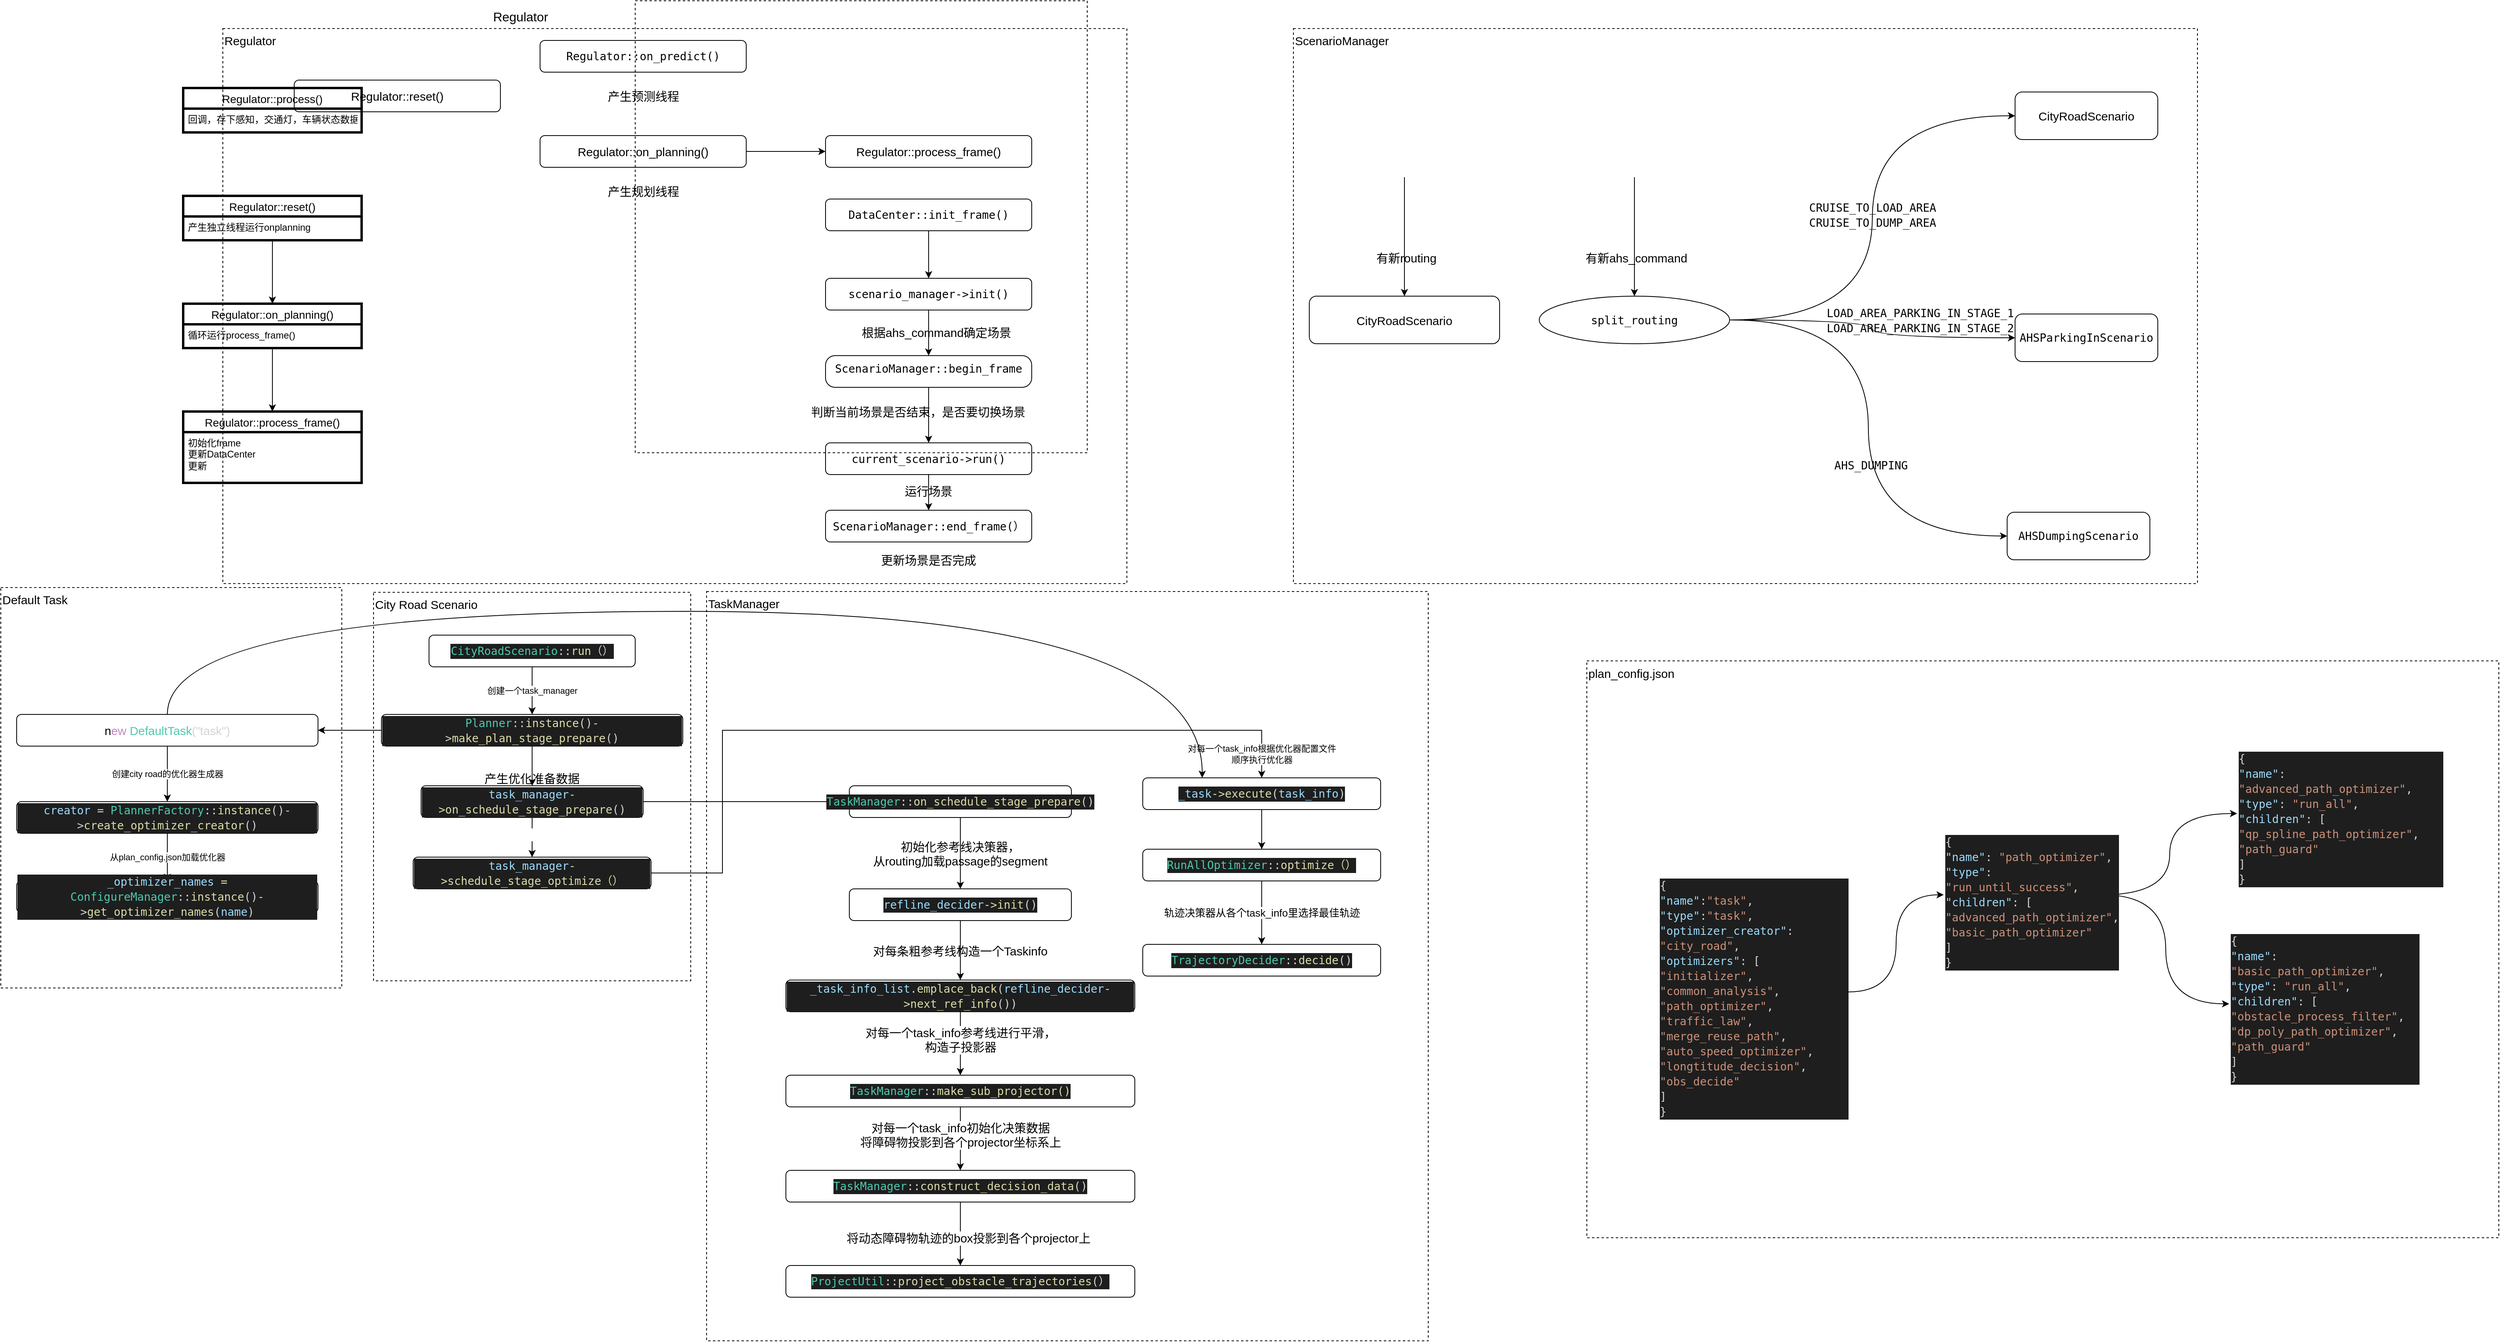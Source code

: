 <mxfile version="17.1.3" type="github">
  <diagram name="Page-1" id="9f46799a-70d6-7492-0946-bef42562c5a5">
    <mxGraphModel dx="3944" dy="1584" grid="1" gridSize="10" guides="1" tooltips="1" connect="1" arrows="1" fold="1" page="1" pageScale="1" pageWidth="1100" pageHeight="850" background="none" math="0" shadow="0">
      <root>
        <mxCell id="0" />
        <mxCell id="1" parent="0" />
        <mxCell id="zPEH12RnPpSnZzIr6eW2-30" value="City Road Scenario" style="rounded=0;whiteSpace=wrap;html=1;shadow=0;glass=0;labelBackgroundColor=none;sketch=0;fontSize=15;fontColor=default;fillColor=none;align=left;verticalAlign=top;dashed=1;container=0;" vertex="1" parent="1">
          <mxGeometry x="300" y="786" width="400" height="490" as="geometry" />
        </mxCell>
        <mxCell id="pJc1efH-xtK0zPpBtBS--82" value="Regulator" style="rounded=0;whiteSpace=wrap;html=1;shadow=0;glass=0;labelBackgroundColor=none;sketch=0;fontSize=15;fontColor=default;fillColor=none;align=left;verticalAlign=top;dashed=1;container=0;" parent="1" vertex="1">
          <mxGeometry x="110" y="75" width="1140" height="700" as="geometry" />
        </mxCell>
        <mxCell id="LuZ5Gx4sQXobuHz2hxrh-2" value="" style="whiteSpace=wrap;html=1;aspect=fixed;fillColor=none;dashed=1;" parent="1" vertex="1">
          <mxGeometry x="630" y="40" width="570" height="570" as="geometry" />
        </mxCell>
        <mxCell id="pJc1efH-xtK0zPpBtBS--80" value="ScenarioManager" style="rounded=0;whiteSpace=wrap;html=1;shadow=0;glass=0;labelBackgroundColor=none;sketch=0;fontSize=15;fontColor=default;fillColor=none;align=left;verticalAlign=top;dashed=1;container=0;" parent="1" vertex="1">
          <mxGeometry x="1460" y="75" width="1140" height="700" as="geometry" />
        </mxCell>
        <mxCell id="LuZ5Gx4sQXobuHz2hxrh-3" value="Regulator" style="text;html=1;align=center;verticalAlign=middle;resizable=0;points=[];autosize=1;strokeColor=none;fillColor=none;strokeWidth=5;fontSize=16;" parent="1" vertex="1">
          <mxGeometry x="440" y="50" width="90" height="20" as="geometry" />
        </mxCell>
        <mxCell id="LuZ5Gx4sQXobuHz2hxrh-6" value="Regulator::process()" style="swimlane;fontStyle=0;childLayout=stackLayout;horizontal=1;startSize=26;horizontalStack=0;resizeParent=1;resizeParentMax=0;resizeLast=0;collapsible=1;marginBottom=0;align=center;fontSize=14;strokeWidth=3;fillColor=none;" parent="1" vertex="1">
          <mxGeometry x="60" y="150" width="225" height="56" as="geometry">
            <mxRectangle x="195" y="360" width="60" height="26" as="alternateBounds" />
          </mxGeometry>
        </mxCell>
        <mxCell id="LuZ5Gx4sQXobuHz2hxrh-7" value="回调，存下感知，交通灯，车辆状态数据" style="text;strokeColor=none;fillColor=none;spacingLeft=4;spacingRight=4;overflow=hidden;rotatable=0;points=[[0,0.5],[1,0.5]];portConstraint=eastwest;fontSize=12;dashed=1;" parent="LuZ5Gx4sQXobuHz2hxrh-6" vertex="1">
          <mxGeometry y="26" width="225" height="30" as="geometry" />
        </mxCell>
        <mxCell id="LuZ5Gx4sQXobuHz2hxrh-15" value="" style="edgeStyle=orthogonalEdgeStyle;rounded=0;orthogonalLoop=1;jettySize=auto;html=1;fontSize=12;" parent="1" source="LuZ5Gx4sQXobuHz2hxrh-10" target="LuZ5Gx4sQXobuHz2hxrh-13" edge="1">
          <mxGeometry relative="1" as="geometry" />
        </mxCell>
        <mxCell id="pJc1efH-xtK0zPpBtBS--23" value="Regulator::&lt;span style=&quot;&quot;&gt;reset&lt;/span&gt;&lt;span style=&quot;&quot;&gt;()&lt;/span&gt;" style="rounded=1;whiteSpace=wrap;html=1;shadow=0;glass=0;sketch=0;fontSize=15;fillColor=none;fontColor=default;labelBackgroundColor=none;" parent="1" vertex="1">
          <mxGeometry x="200" y="140" width="260" height="40" as="geometry" />
        </mxCell>
        <mxCell id="LuZ5Gx4sQXobuHz2hxrh-10" value="Regulator::reset()" style="swimlane;fontStyle=0;childLayout=stackLayout;horizontal=1;startSize=26;horizontalStack=0;resizeParent=1;resizeParentMax=0;resizeLast=0;collapsible=1;marginBottom=0;align=center;fontSize=14;strokeWidth=3;fillColor=none;" parent="1" vertex="1">
          <mxGeometry x="60" y="286" width="225" height="56" as="geometry">
            <mxRectangle x="195" y="360" width="60" height="26" as="alternateBounds" />
          </mxGeometry>
        </mxCell>
        <mxCell id="LuZ5Gx4sQXobuHz2hxrh-11" value="产生独立线程运行onplanning" style="text;strokeColor=none;fillColor=none;spacingLeft=4;spacingRight=4;overflow=hidden;rotatable=0;points=[[0,0.5],[1,0.5]];portConstraint=eastwest;fontSize=12;dashed=1;" parent="LuZ5Gx4sQXobuHz2hxrh-10" vertex="1">
          <mxGeometry y="26" width="225" height="30" as="geometry" />
        </mxCell>
        <mxCell id="pJc1efH-xtK0zPpBtBS--24" value="&lt;div style=&quot;font-family: &amp;quot;droid sans mono&amp;quot;, &amp;quot;monospace&amp;quot;, monospace, &amp;quot;droid sans fallback&amp;quot;; font-weight: normal; font-size: 14px; line-height: 19px;&quot;&gt;&lt;div&gt;&lt;span style=&quot;&quot;&gt;Regulator::on_predict&lt;/span&gt;&lt;span style=&quot;&quot;&gt;()&lt;/span&gt;&lt;/div&gt;&lt;/div&gt;" style="rounded=1;whiteSpace=wrap;html=1;shadow=0;glass=0;sketch=0;fontSize=15;fillColor=none;fontColor=default;labelBackgroundColor=none;" parent="1" vertex="1">
          <mxGeometry x="510" y="90" width="260" height="40" as="geometry" />
        </mxCell>
        <mxCell id="LuZ5Gx4sQXobuHz2hxrh-18" value="" style="edgeStyle=orthogonalEdgeStyle;rounded=0;orthogonalLoop=1;jettySize=auto;html=1;fontSize=12;" parent="1" source="LuZ5Gx4sQXobuHz2hxrh-13" target="LuZ5Gx4sQXobuHz2hxrh-16" edge="1">
          <mxGeometry relative="1" as="geometry" />
        </mxCell>
        <mxCell id="pJc1efH-xtK0zPpBtBS--27" style="edgeStyle=orthogonalEdgeStyle;rounded=0;orthogonalLoop=1;jettySize=auto;html=0;entryX=0;entryY=0.5;entryDx=0;entryDy=0;fontSize=15;fontColor=default;labelBackgroundColor=none;" parent="1" source="pJc1efH-xtK0zPpBtBS--25" target="pJc1efH-xtK0zPpBtBS--26" edge="1">
          <mxGeometry relative="1" as="geometry" />
        </mxCell>
        <mxCell id="LuZ5Gx4sQXobuHz2hxrh-13" value="Regulator::on_planning()" style="swimlane;fontStyle=0;childLayout=stackLayout;horizontal=1;startSize=26;horizontalStack=0;resizeParent=1;resizeParentMax=0;resizeLast=0;collapsible=1;marginBottom=0;align=center;fontSize=14;strokeWidth=3;fillColor=none;" parent="1" vertex="1">
          <mxGeometry x="60" y="422" width="225" height="56" as="geometry">
            <mxRectangle x="195" y="360" width="60" height="26" as="alternateBounds" />
          </mxGeometry>
        </mxCell>
        <mxCell id="LuZ5Gx4sQXobuHz2hxrh-14" value="循环运行process_frame()" style="text;strokeColor=none;fillColor=none;spacingLeft=4;spacingRight=4;overflow=hidden;rotatable=0;points=[[0,0.5],[1,0.5]];portConstraint=eastwest;fontSize=12;dashed=1;" parent="LuZ5Gx4sQXobuHz2hxrh-13" vertex="1">
          <mxGeometry y="26" width="225" height="30" as="geometry" />
        </mxCell>
        <mxCell id="pJc1efH-xtK0zPpBtBS--25" value="Regulator::&lt;span style=&quot;&quot;&gt;on_planning&lt;/span&gt;&lt;span style=&quot;&quot;&gt;()&lt;/span&gt;" style="rounded=1;whiteSpace=wrap;html=1;shadow=0;glass=0;sketch=0;fontSize=15;fillColor=none;fontColor=default;labelBackgroundColor=none;" parent="1" vertex="1">
          <mxGeometry x="510" y="210" width="260" height="40" as="geometry" />
        </mxCell>
        <mxCell id="LuZ5Gx4sQXobuHz2hxrh-16" value="Regulator::process_frame()" style="swimlane;fontStyle=0;childLayout=stackLayout;horizontal=1;startSize=26;horizontalStack=0;resizeParent=1;resizeParentMax=0;resizeLast=0;collapsible=1;marginBottom=0;align=center;fontSize=14;strokeWidth=3;fillColor=none;" parent="1" vertex="1">
          <mxGeometry x="60" y="558" width="225" height="90" as="geometry">
            <mxRectangle x="195" y="360" width="60" height="26" as="alternateBounds" />
          </mxGeometry>
        </mxCell>
        <mxCell id="LuZ5Gx4sQXobuHz2hxrh-17" value="初始化frame&lt;br&gt;更新DataCenter&lt;br&gt;更新" style="text;strokeColor=none;fillColor=none;spacingLeft=4;spacingRight=4;overflow=hidden;rotatable=0;points=[[0,0.5],[1,0.5]];portConstraint=eastwest;fontSize=12;dashed=1;html=1;" parent="LuZ5Gx4sQXobuHz2hxrh-16" vertex="1">
          <mxGeometry y="26" width="225" height="64" as="geometry" />
        </mxCell>
        <mxCell id="pJc1efH-xtK0zPpBtBS--26" value="Regulator::&lt;span&gt;&lt;/span&gt;&lt;span style=&quot;&quot;&gt;process_frame&lt;/span&gt;&lt;span style=&quot;&quot;&gt;()&lt;/span&gt;" style="rounded=1;whiteSpace=wrap;html=1;shadow=0;glass=0;sketch=0;fontSize=15;fillColor=none;fontColor=default;labelBackgroundColor=none;" parent="1" vertex="1">
          <mxGeometry x="870" y="210" width="260" height="40" as="geometry" />
        </mxCell>
        <mxCell id="pJc1efH-xtK0zPpBtBS--32" value="" style="edgeStyle=orthogonalEdgeStyle;rounded=0;orthogonalLoop=1;jettySize=auto;html=0;fontSize=15;fontColor=default;labelBackgroundColor=none;entryX=0.5;entryY=0;entryDx=0;entryDy=0;" parent="1" source="pJc1efH-xtK0zPpBtBS--28" target="pJc1efH-xtK0zPpBtBS--41" edge="1">
          <mxGeometry relative="1" as="geometry" />
        </mxCell>
        <mxCell id="pJc1efH-xtK0zPpBtBS--28" value="&lt;div style=&quot;font-family: &amp;quot;droid sans mono&amp;quot;, &amp;quot;monospace&amp;quot;, monospace, &amp;quot;droid sans fallback&amp;quot;; font-weight: normal; font-size: 14px; line-height: 19px;&quot;&gt;&lt;div&gt;&lt;span style=&quot;&quot;&gt; &lt;/span&gt;&lt;span style=&quot;&quot;&gt;DataCenter&lt;/span&gt;&lt;span style=&quot;&quot;&gt;::&lt;/span&gt;&lt;span style=&quot;&quot;&gt;init_frame()&lt;/span&gt;&lt;/div&gt;&lt;/div&gt;" style="rounded=1;whiteSpace=wrap;html=1;shadow=0;glass=0;sketch=0;fontSize=15;fillColor=none;fontColor=default;labelBackgroundColor=none;" parent="1" vertex="1">
          <mxGeometry x="870" y="290" width="260" height="40" as="geometry" />
        </mxCell>
        <mxCell id="pJc1efH-xtK0zPpBtBS--29" value="产生预测线程" style="text;html=1;align=center;verticalAlign=middle;resizable=0;points=[];autosize=1;strokeColor=none;fillColor=none;fontSize=15;fontColor=default;labelBackgroundColor=none;" parent="1" vertex="1">
          <mxGeometry x="585" y="150" width="110" height="20" as="geometry" />
        </mxCell>
        <mxCell id="pJc1efH-xtK0zPpBtBS--30" value="产生规划线程" style="text;html=1;align=center;verticalAlign=middle;resizable=0;points=[];autosize=1;strokeColor=none;fillColor=none;fontSize=15;fontColor=default;labelBackgroundColor=none;" parent="1" vertex="1">
          <mxGeometry x="585" y="270" width="110" height="20" as="geometry" />
        </mxCell>
        <mxCell id="pJc1efH-xtK0zPpBtBS--35" style="edgeStyle=orthogonalEdgeStyle;rounded=0;orthogonalLoop=1;jettySize=auto;html=0;entryX=0.5;entryY=0;entryDx=0;entryDy=0;labelBackgroundColor=none;fontSize=15;fontColor=default;" parent="1" source="pJc1efH-xtK0zPpBtBS--31" target="pJc1efH-xtK0zPpBtBS--34" edge="1">
          <mxGeometry relative="1" as="geometry" />
        </mxCell>
        <mxCell id="pJc1efH-xtK0zPpBtBS--31" value="&lt;div style=&quot;font-family: &amp;quot;droid sans mono&amp;quot; , &amp;quot;monospace&amp;quot; , monospace , &amp;quot;droid sans fallback&amp;quot; ; font-weight: normal ; font-size: 14px ; line-height: 19px&quot;&gt;&lt;div&gt;&lt;span&gt;ScenarioManager&lt;/span&gt;&lt;span&gt;::&lt;/span&gt;&lt;span&gt;begin_frame&lt;br&gt;&lt;br&gt;&lt;/span&gt;&lt;/div&gt;&lt;/div&gt;" style="rounded=1;whiteSpace=wrap;html=1;shadow=0;glass=0;sketch=0;fontSize=15;fillColor=none;fontColor=default;verticalAlign=top;align=center;autosize=1;arcSize=30;labelPosition=center;verticalLabelPosition=middle;labelBackgroundColor=none;" parent="1" vertex="1">
          <mxGeometry x="870" y="487.5" width="260" height="40" as="geometry" />
        </mxCell>
        <mxCell id="pJc1efH-xtK0zPpBtBS--33" value="&lt;span&gt;判断当前场景是否结束，是否要切换场景&lt;/span&gt;" style="text;whiteSpace=wrap;html=1;fontSize=15;fontColor=default;labelBackgroundColor=none;" parent="1" vertex="1">
          <mxGeometry x="850" y="542.5" width="300" height="30" as="geometry" />
        </mxCell>
        <mxCell id="pJc1efH-xtK0zPpBtBS--38" value="" style="edgeStyle=orthogonalEdgeStyle;rounded=0;orthogonalLoop=1;jettySize=auto;html=0;labelBackgroundColor=none;fontSize=15;fontColor=default;" parent="1" source="pJc1efH-xtK0zPpBtBS--34" target="pJc1efH-xtK0zPpBtBS--37" edge="1">
          <mxGeometry relative="1" as="geometry" />
        </mxCell>
        <mxCell id="pJc1efH-xtK0zPpBtBS--34" value="&lt;div style=&quot;font-family: &amp;quot;droid sans mono&amp;quot;, &amp;quot;monospace&amp;quot;, monospace, &amp;quot;droid sans fallback&amp;quot;; font-weight: normal; font-size: 14px; line-height: 19px;&quot;&gt;&lt;div&gt;&lt;span style=&quot;&quot;&gt;current_scenario&lt;/span&gt;&lt;span style=&quot;&quot;&gt;-&amp;gt;&lt;/span&gt;&lt;span style=&quot;&quot;&gt;run&lt;/span&gt;&lt;span style=&quot;&quot;&gt;(&lt;/span&gt;&lt;span style=&quot;&quot;&gt;)&lt;/span&gt;&lt;/div&gt;&lt;/div&gt;" style="rounded=1;whiteSpace=wrap;html=1;shadow=0;glass=0;sketch=0;fontSize=15;fillColor=none;fontColor=default;labelBackgroundColor=none;" parent="1" vertex="1">
          <mxGeometry x="870" y="597.5" width="260" height="40" as="geometry" />
        </mxCell>
        <mxCell id="pJc1efH-xtK0zPpBtBS--37" value="&lt;div style=&quot;font-family: &amp;quot;droid sans mono&amp;quot;, &amp;quot;monospace&amp;quot;, monospace, &amp;quot;droid sans fallback&amp;quot;; font-weight: normal; font-size: 14px; line-height: 19px;&quot;&gt;&lt;div&gt;&lt;span style=&quot;&quot;&gt;ScenarioManager&lt;/span&gt;&lt;span style=&quot;&quot;&gt;::&lt;/span&gt;&lt;span style=&quot;&quot;&gt;end_frame&lt;/span&gt;&lt;span style=&quot;&quot;&gt;(）&lt;/span&gt;&lt;/div&gt;&lt;/div&gt;" style="rounded=1;whiteSpace=wrap;html=1;shadow=0;glass=0;sketch=0;fontSize=15;fillColor=none;fontColor=default;labelBackgroundColor=none;" parent="1" vertex="1">
          <mxGeometry x="870" y="682.5" width="260" height="40" as="geometry" />
        </mxCell>
        <mxCell id="pJc1efH-xtK0zPpBtBS--39" value="运行场景" style="text;whiteSpace=wrap;html=1;fontSize=15;fontColor=default;align=center;labelBackgroundColor=none;" parent="1" vertex="1">
          <mxGeometry x="850" y="642.5" width="300" height="30" as="geometry" />
        </mxCell>
        <mxCell id="pJc1efH-xtK0zPpBtBS--40" value="更新场景是否完成" style="text;whiteSpace=wrap;html=1;fontSize=15;fontColor=default;align=center;labelBackgroundColor=none;" parent="1" vertex="1">
          <mxGeometry x="850" y="730" width="300" height="30" as="geometry" />
        </mxCell>
        <mxCell id="pJc1efH-xtK0zPpBtBS--42" style="edgeStyle=orthogonalEdgeStyle;rounded=0;orthogonalLoop=1;jettySize=auto;html=0;exitX=0.5;exitY=1;exitDx=0;exitDy=0;entryX=0.5;entryY=0;entryDx=0;entryDy=0;labelBackgroundColor=none;fontSize=15;fontColor=default;" parent="1" source="pJc1efH-xtK0zPpBtBS--41" target="pJc1efH-xtK0zPpBtBS--31" edge="1">
          <mxGeometry relative="1" as="geometry" />
        </mxCell>
        <mxCell id="pJc1efH-xtK0zPpBtBS--41" value="&lt;div style=&quot;font-family: &amp;quot;droid sans mono&amp;quot;, &amp;quot;monospace&amp;quot;, monospace, &amp;quot;droid sans fallback&amp;quot;; font-weight: normal; font-size: 14px; line-height: 19px;&quot;&gt;&lt;div&gt;&lt;span style=&quot;&quot;&gt;scenario_manager&lt;/span&gt;&lt;span style=&quot;&quot;&gt;-&amp;gt;&lt;/span&gt;&lt;span style=&quot;&quot;&gt;init()&lt;/span&gt;&lt;/div&gt;&lt;/div&gt;" style="rounded=1;whiteSpace=wrap;html=1;shadow=0;glass=0;sketch=0;fontSize=15;fillColor=none;fontColor=default;labelBackgroundColor=none;" parent="1" vertex="1">
          <mxGeometry x="870" y="390" width="260" height="40" as="geometry" />
        </mxCell>
        <mxCell id="pJc1efH-xtK0zPpBtBS--43" value="&lt;div&gt;根据ahs_command确定场景&lt;br&gt;&lt;/div&gt;" style="text;whiteSpace=wrap;html=1;fontSize=15;fontColor=default;align=center;labelBackgroundColor=none;" parent="1" vertex="1">
          <mxGeometry x="860" y="443" width="300" height="30" as="geometry" />
        </mxCell>
        <mxCell id="pJc1efH-xtK0zPpBtBS--45" value="CityRoadScenario" style="rounded=1;whiteSpace=wrap;html=1;shadow=0;glass=0;labelBackgroundColor=none;sketch=0;fontSize=15;fontColor=default;fillColor=none;container=0;" parent="1" vertex="1">
          <mxGeometry x="1480" y="412.5" width="240" height="60" as="geometry" />
        </mxCell>
        <mxCell id="pJc1efH-xtK0zPpBtBS--46" value="" style="endArrow=classic;html=1;rounded=0;labelBackgroundColor=none;fontSize=15;fontColor=default;entryX=0.5;entryY=0;entryDx=0;entryDy=0;" parent="1" target="pJc1efH-xtK0zPpBtBS--45" edge="1">
          <mxGeometry width="50" height="50" relative="1" as="geometry">
            <mxPoint x="1600" y="262.5" as="sourcePoint" />
            <mxPoint x="1370" y="552.5" as="targetPoint" />
          </mxGeometry>
        </mxCell>
        <mxCell id="pJc1efH-xtK0zPpBtBS--48" value="有新routing" style="edgeLabel;html=1;align=center;verticalAlign=middle;resizable=0;points=[];fontSize=15;fontColor=default;labelBackgroundColor=none;container=0;" parent="pJc1efH-xtK0zPpBtBS--46" vertex="1" connectable="0">
          <mxGeometry x="0.347" y="2" relative="1" as="geometry">
            <mxPoint as="offset" />
          </mxGeometry>
        </mxCell>
        <mxCell id="pJc1efH-xtK0zPpBtBS--49" value="&lt;div style=&quot;font-family: &amp;quot;droid sans mono&amp;quot;, &amp;quot;monospace&amp;quot;, monospace, &amp;quot;droid sans fallback&amp;quot;; font-weight: normal; font-size: 14px; line-height: 19px;&quot;&gt;&lt;div&gt;&lt;span style=&quot;&quot;&gt;split_routing&lt;/span&gt;&lt;/div&gt;&lt;/div&gt;" style="ellipse;whiteSpace=wrap;html=1;align=center;treeFolding=1;treeMoving=1;newEdgeStyle={&quot;edgeStyle&quot;:&quot;entityRelationEdgeStyle&quot;,&quot;startArrow&quot;:&quot;none&quot;,&quot;endArrow&quot;:&quot;none&quot;,&quot;segment&quot;:10,&quot;curved&quot;:1};rounded=0;shadow=0;glass=0;labelBackgroundColor=none;sketch=0;fontSize=15;fontColor=default;fillColor=none;container=0;" parent="1" vertex="1">
          <mxGeometry x="1770" y="412.5" width="240" height="60" as="geometry" />
        </mxCell>
        <mxCell id="pJc1efH-xtK0zPpBtBS--50" value="" style="endArrow=classic;html=1;rounded=0;labelBackgroundColor=none;fontSize=15;fontColor=default;entryX=0.5;entryY=0;entryDx=0;entryDy=0;" parent="1" target="pJc1efH-xtK0zPpBtBS--49" edge="1">
          <mxGeometry width="50" height="50" relative="1" as="geometry">
            <mxPoint x="1890" y="262.5" as="sourcePoint" />
            <mxPoint x="1660" y="552.5" as="targetPoint" />
          </mxGeometry>
        </mxCell>
        <mxCell id="pJc1efH-xtK0zPpBtBS--51" value="有新ahs_command" style="edgeLabel;html=1;align=center;verticalAlign=middle;resizable=0;points=[];fontSize=15;fontColor=default;labelBackgroundColor=none;container=0;" parent="pJc1efH-xtK0zPpBtBS--50" vertex="1" connectable="0">
          <mxGeometry x="0.347" y="2" relative="1" as="geometry">
            <mxPoint as="offset" />
          </mxGeometry>
        </mxCell>
        <mxCell id="pJc1efH-xtK0zPpBtBS--68" value="CityRoadScenario" style="rounded=1;whiteSpace=wrap;html=1;shadow=0;glass=0;labelBackgroundColor=none;sketch=0;fontSize=15;fontColor=default;fillColor=none;container=0;" parent="1" vertex="1">
          <mxGeometry x="2370" y="155" width="180" height="60" as="geometry" />
        </mxCell>
        <mxCell id="pJc1efH-xtK0zPpBtBS--69" value="" style="edgeStyle=orthogonalEdgeStyle;rounded=0;orthogonalLoop=1;jettySize=auto;html=0;labelBackgroundColor=none;fontSize=15;fontColor=default;curved=1;entryX=0;entryY=0.5;entryDx=0;entryDy=0;" parent="1" source="pJc1efH-xtK0zPpBtBS--49" target="pJc1efH-xtK0zPpBtBS--68" edge="1">
          <mxGeometry relative="1" as="geometry" />
        </mxCell>
        <mxCell id="pJc1efH-xtK0zPpBtBS--70" value="&lt;div style=&quot;font-family: &amp;quot;droid sans mono&amp;quot;, &amp;quot;monospace&amp;quot;, monospace, &amp;quot;droid sans fallback&amp;quot;; font-weight: normal; font-size: 14px; line-height: 19px;&quot;&gt;&lt;div&gt;&lt;span style=&quot;&quot;&gt;CRUISE_TO_LOAD_AREA&lt;br&gt;&lt;/span&gt;&lt;div style=&quot;font-family: &amp;quot;droid sans mono&amp;quot;, &amp;quot;monospace&amp;quot;, monospace, &amp;quot;droid sans fallback&amp;quot;; font-weight: normal; font-size: 14px; line-height: 19px;&quot;&gt;&lt;div&gt;&lt;span style=&quot;&quot;&gt;CRUISE_TO_DUMP_AREA&lt;/span&gt;&lt;/div&gt;&lt;/div&gt;&lt;span style=&quot;&quot;&gt;&lt;/span&gt;&lt;/div&gt;&lt;/div&gt;" style="edgeLabel;html=1;align=center;verticalAlign=middle;resizable=0;points=[];fontSize=15;fontColor=default;labelBackgroundColor=none;container=0;" parent="pJc1efH-xtK0zPpBtBS--69" vertex="1" connectable="0">
          <mxGeometry x="-0.152" relative="1" as="geometry">
            <mxPoint y="-51" as="offset" />
          </mxGeometry>
        </mxCell>
        <mxCell id="pJc1efH-xtK0zPpBtBS--72" value="&lt;div style=&quot;font-family: &amp;quot;droid sans mono&amp;quot;, &amp;quot;monospace&amp;quot;, monospace, &amp;quot;droid sans fallback&amp;quot;; font-weight: normal; font-size: 14px; line-height: 19px;&quot;&gt;&lt;div&gt;&lt;span style=&quot;&quot;&gt;AHSParkingInScenario&lt;/span&gt;&lt;/div&gt;&lt;/div&gt;" style="rounded=1;whiteSpace=wrap;html=1;shadow=0;glass=0;labelBackgroundColor=none;sketch=0;fontSize=15;fontColor=default;fillColor=none;container=0;" parent="1" vertex="1">
          <mxGeometry x="2370" y="435" width="180" height="60" as="geometry" />
        </mxCell>
        <mxCell id="pJc1efH-xtK0zPpBtBS--73" value="" style="edgeStyle=orthogonalEdgeStyle;curved=1;rounded=0;orthogonalLoop=1;jettySize=auto;html=0;labelBackgroundColor=none;fontSize=15;fontColor=default;entryX=0;entryY=0.5;entryDx=0;entryDy=0;" parent="1" source="pJc1efH-xtK0zPpBtBS--49" target="pJc1efH-xtK0zPpBtBS--72" edge="1">
          <mxGeometry relative="1" as="geometry" />
        </mxCell>
        <mxCell id="pJc1efH-xtK0zPpBtBS--77" value="&lt;div style=&quot;font-family: &amp;quot;droid sans mono&amp;quot;, &amp;quot;monospace&amp;quot;, monospace, &amp;quot;droid sans fallback&amp;quot;; font-weight: normal; font-size: 14px; line-height: 19px;&quot;&gt;&lt;div&gt;&lt;span style=&quot;&quot;&gt;LOAD_AREA_PARKING_IN_STAGE_1&lt;br&gt;&lt;/span&gt;&lt;div style=&quot;font-family: &amp;quot;droid sans mono&amp;quot;, &amp;quot;monospace&amp;quot;, monospace, &amp;quot;droid sans fallback&amp;quot;; font-weight: normal; font-size: 14px; line-height: 19px;&quot;&gt;&lt;div&gt;&lt;span style=&quot;&quot;&gt;LOAD_AREA_PARKING_IN_STAGE_2&lt;br&gt;&lt;/span&gt;&lt;/div&gt;&lt;/div&gt;&lt;span style=&quot;&quot;&gt;&lt;/span&gt;&lt;/div&gt;&lt;/div&gt;" style="edgeLabel;html=1;align=center;verticalAlign=middle;resizable=0;points=[];fontSize=15;fontColor=default;labelBackgroundColor=none;container=0;" parent="pJc1efH-xtK0zPpBtBS--73" vertex="1" connectable="0">
          <mxGeometry x="0.282" y="11" relative="1" as="geometry">
            <mxPoint x="17" y="-11" as="offset" />
          </mxGeometry>
        </mxCell>
        <mxCell id="pJc1efH-xtK0zPpBtBS--75" value="&lt;div style=&quot;font-family: &amp;quot;droid sans mono&amp;quot;, &amp;quot;monospace&amp;quot;, monospace, &amp;quot;droid sans fallback&amp;quot;; font-weight: normal; font-size: 14px; line-height: 19px;&quot;&gt;&lt;div&gt;&lt;span style=&quot;&quot;&gt;AHSDumpingScenario&lt;/span&gt;&lt;/div&gt;&lt;/div&gt;" style="rounded=1;whiteSpace=wrap;html=1;shadow=0;glass=0;labelBackgroundColor=none;sketch=0;fontSize=15;fontColor=default;fillColor=none;container=0;" parent="1" vertex="1">
          <mxGeometry x="2360" y="685" width="180" height="60" as="geometry" />
        </mxCell>
        <mxCell id="pJc1efH-xtK0zPpBtBS--76" style="edgeStyle=orthogonalEdgeStyle;curved=1;rounded=0;orthogonalLoop=1;jettySize=auto;html=0;entryX=0;entryY=0.5;entryDx=0;entryDy=0;labelBackgroundColor=none;fontSize=15;fontColor=default;" parent="1" source="pJc1efH-xtK0zPpBtBS--49" target="pJc1efH-xtK0zPpBtBS--75" edge="1">
          <mxGeometry relative="1" as="geometry" />
        </mxCell>
        <mxCell id="pJc1efH-xtK0zPpBtBS--78" value="&lt;div style=&quot;font-family: &amp;quot;droid sans mono&amp;quot;, &amp;quot;monospace&amp;quot;, monospace, &amp;quot;droid sans fallback&amp;quot;; font-weight: normal; font-size: 14px; line-height: 19px;&quot;&gt;&lt;div&gt;&lt;span style=&quot;&quot;&gt;AHS_DUMPING&lt;/span&gt;&lt;/div&gt;&lt;/div&gt;" style="edgeLabel;html=1;align=center;verticalAlign=middle;resizable=0;points=[];fontSize=15;fontColor=default;labelBackgroundColor=none;container=0;" parent="pJc1efH-xtK0zPpBtBS--76" vertex="1" connectable="0">
          <mxGeometry x="0.147" y="3" relative="1" as="geometry">
            <mxPoint y="1" as="offset" />
          </mxGeometry>
        </mxCell>
        <mxCell id="pJc1efH-xtK0zPpBtBS--85" value="产生优化准备数据" style="edgeStyle=orthogonalEdgeStyle;curved=1;rounded=0;orthogonalLoop=1;jettySize=auto;html=0;labelBackgroundColor=none;fontSize=15;fontColor=default;exitX=0.5;exitY=1;exitDx=0;exitDy=0;" parent="1" source="zPEH12RnPpSnZzIr6eW2-2" target="pJc1efH-xtK0zPpBtBS--84" edge="1">
          <mxGeometry x="0.6" relative="1" as="geometry">
            <mxPoint as="offset" />
          </mxGeometry>
        </mxCell>
        <mxCell id="zPEH12RnPpSnZzIr6eW2-3" value="创建一个task_manager" style="edgeStyle=orthogonalEdgeStyle;rounded=0;orthogonalLoop=1;jettySize=auto;html=1;" edge="1" parent="1" source="pJc1efH-xtK0zPpBtBS--83" target="zPEH12RnPpSnZzIr6eW2-2">
          <mxGeometry relative="1" as="geometry" />
        </mxCell>
        <mxCell id="pJc1efH-xtK0zPpBtBS--83" value="&lt;div style=&quot;color: rgb(212 , 212 , 212) ; background-color: rgb(30 , 30 , 30) ; font-family: &amp;#34;droid sans mono&amp;#34; , &amp;#34;monospace&amp;#34; , monospace , &amp;#34;droid sans fallback&amp;#34; ; font-weight: normal ; font-size: 14px ; line-height: 19px&quot;&gt;&lt;div&gt;&lt;span style=&quot;color: #4ec9b0&quot;&gt;CityRoadScenario&lt;/span&gt;&lt;span style=&quot;color: #d4d4d4&quot;&gt;::&lt;/span&gt;&lt;span style=&quot;color: #dcdcaa&quot;&gt;run&lt;/span&gt;（）&lt;/div&gt;&lt;/div&gt;" style="rounded=1;whiteSpace=wrap;html=1;shadow=0;glass=0;sketch=0;fontSize=15;fillColor=none;fontColor=default;labelBackgroundColor=none;" parent="1" vertex="1">
          <mxGeometry x="370" y="840" width="260" height="40" as="geometry" />
        </mxCell>
        <mxCell id="pJc1efH-xtK0zPpBtBS--87" style="edgeStyle=orthogonalEdgeStyle;curved=1;rounded=0;orthogonalLoop=1;jettySize=auto;html=0;entryX=0.5;entryY=0;entryDx=0;entryDy=0;labelBackgroundColor=none;fontSize=15;fontColor=default;startArrow=none;" parent="1" target="pJc1efH-xtK0zPpBtBS--86" edge="1">
          <mxGeometry relative="1" as="geometry">
            <mxPoint x="500" y="1100" as="sourcePoint" />
          </mxGeometry>
        </mxCell>
        <mxCell id="pJc1efH-xtK0zPpBtBS--93" value="" style="edgeStyle=orthogonalEdgeStyle;curved=1;rounded=0;orthogonalLoop=1;jettySize=auto;html=0;labelBackgroundColor=none;fontSize=15;fontColor=default;" parent="1" source="pJc1efH-xtK0zPpBtBS--84" target="pJc1efH-xtK0zPpBtBS--92" edge="1">
          <mxGeometry relative="1" as="geometry" />
        </mxCell>
        <mxCell id="pJc1efH-xtK0zPpBtBS--84" value="&lt;div style=&quot;color: rgb(212 , 212 , 212) ; background-color: rgb(30 , 30 , 30) ; font-family: &amp;#34;droid sans mono&amp;#34; , &amp;#34;monospace&amp;#34; , monospace , &amp;#34;droid sans fallback&amp;#34; ; font-weight: normal ; font-size: 14px ; line-height: 19px&quot;&gt;&lt;div&gt;&lt;span style=&quot;color: #d4d4d4&quot;&gt; &lt;/span&gt;&lt;span style=&quot;color: #9cdcfe&quot;&gt;task_manager&lt;/span&gt;&lt;span style=&quot;color: #dcdcaa&quot;&gt;-&amp;gt;&lt;/span&gt;&lt;span style=&quot;color: #dcdcaa&quot;&gt;on_schedule_stage_prepare&lt;/span&gt;&lt;span style=&quot;color: #d4d4d4&quot;&gt;()&lt;/span&gt;&lt;/div&gt;&lt;/div&gt;" style="rounded=1;whiteSpace=wrap;html=1;shadow=0;glass=0;sketch=0;fontSize=15;fillColor=none;fontColor=default;labelBackgroundColor=none;" parent="1" vertex="1">
          <mxGeometry x="360" y="1030" width="280" height="40" as="geometry" />
        </mxCell>
        <mxCell id="zPEH12RnPpSnZzIr6eW2-13" value="对每一个task_info根据优化器配置文件&lt;br&gt;顺序执行优化器" style="edgeStyle=orthogonalEdgeStyle;rounded=0;orthogonalLoop=1;jettySize=auto;html=1;exitX=1;exitY=0.5;exitDx=0;exitDy=0;" edge="1" parent="1" source="pJc1efH-xtK0zPpBtBS--86" target="zPEH12RnPpSnZzIr6eW2-12">
          <mxGeometry x="0.941" relative="1" as="geometry">
            <Array as="points">
              <mxPoint x="740" y="1140" />
              <mxPoint x="740" y="960" />
              <mxPoint x="1420" y="960" />
            </Array>
            <mxPoint as="offset" />
          </mxGeometry>
        </mxCell>
        <mxCell id="pJc1efH-xtK0zPpBtBS--86" value="&lt;div style=&quot;color: rgb(212 , 212 , 212) ; background-color: rgb(30 , 30 , 30) ; font-family: &amp;#34;droid sans mono&amp;#34; , &amp;#34;monospace&amp;#34; , monospace , &amp;#34;droid sans fallback&amp;#34; ; font-weight: normal ; font-size: 14px ; line-height: 19px&quot;&gt;&lt;div&gt;&lt;span style=&quot;color: #d4d4d4&quot;&gt; &lt;/span&gt;&lt;span style=&quot;color: #9cdcfe&quot;&gt;task_manager&lt;/span&gt;&lt;span style=&quot;color: #dcdcaa&quot;&gt;-&amp;gt;&lt;/span&gt;&lt;span style=&quot;color: #dcdcaa&quot;&gt;schedule_stage_optimize（）&lt;/span&gt;&lt;/div&gt;&lt;/div&gt;" style="rounded=1;whiteSpace=wrap;html=1;shadow=0;glass=0;sketch=0;fontSize=15;fillColor=none;fontColor=default;labelBackgroundColor=none;" parent="1" vertex="1">
          <mxGeometry x="350" y="1120" width="300" height="40" as="geometry" />
        </mxCell>
        <mxCell id="pJc1efH-xtK0zPpBtBS--89" value="" style="edgeStyle=orthogonalEdgeStyle;curved=1;rounded=0;orthogonalLoop=1;jettySize=auto;html=0;entryX=0.5;entryY=0;entryDx=0;entryDy=0;labelBackgroundColor=none;fontSize=15;fontColor=default;endArrow=none;" parent="1" source="pJc1efH-xtK0zPpBtBS--84" edge="1">
          <mxGeometry relative="1" as="geometry">
            <mxPoint x="500" y="1070" as="sourcePoint" />
            <mxPoint x="500" y="1080" as="targetPoint" />
          </mxGeometry>
        </mxCell>
        <mxCell id="pJc1efH-xtK0zPpBtBS--95" value="初始化参考线决策器，&#xa;从routing加载passage的segment" style="edgeStyle=orthogonalEdgeStyle;curved=1;rounded=0;orthogonalLoop=1;jettySize=auto;html=0;labelBackgroundColor=none;fontSize=15;fontColor=default;entryX=0.5;entryY=0;entryDx=0;entryDy=0;" parent="1" source="pJc1efH-xtK0zPpBtBS--92" target="pJc1efH-xtK0zPpBtBS--102" edge="1">
          <mxGeometry relative="1" as="geometry">
            <mxPoint x="1040" y="1150" as="targetPoint" />
          </mxGeometry>
        </mxCell>
        <mxCell id="pJc1efH-xtK0zPpBtBS--92" value="&lt;div style=&quot;color: rgb(212 , 212 , 212) ; background-color: rgb(30 , 30 , 30) ; font-family: &amp;#34;droid sans mono&amp;#34; , &amp;#34;monospace&amp;#34; , monospace , &amp;#34;droid sans fallback&amp;#34; ; font-weight: normal ; font-size: 14px ; line-height: 19px&quot;&gt;&lt;div&gt;&lt;span style=&quot;color: #4ec9b0&quot;&gt;TaskManager&lt;/span&gt;&lt;span style=&quot;color: #d4d4d4&quot;&gt;::&lt;/span&gt;&lt;span style=&quot;color: #dcdcaa&quot;&gt;on_schedule_stage_prepare&lt;/span&gt;&lt;span style=&quot;color: #d4d4d4&quot;&gt;()&lt;/span&gt;&lt;/div&gt;&lt;/div&gt;" style="rounded=1;whiteSpace=wrap;html=1;shadow=0;glass=0;sketch=0;fontSize=15;fillColor=none;fontColor=default;labelBackgroundColor=none;" parent="1" vertex="1">
          <mxGeometry x="900" y="1030" width="280" height="40" as="geometry" />
        </mxCell>
        <mxCell id="pJc1efH-xtK0zPpBtBS--106" value="对每条粗参考线构造一个Taskinfo" style="edgeStyle=orthogonalEdgeStyle;rounded=0;orthogonalLoop=1;jettySize=auto;html=0;entryX=0.5;entryY=0;entryDx=0;entryDy=0;labelBackgroundColor=none;fontSize=15;fontColor=default;" parent="1" source="pJc1efH-xtK0zPpBtBS--102" target="pJc1efH-xtK0zPpBtBS--104" edge="1">
          <mxGeometry relative="1" as="geometry" />
        </mxCell>
        <mxCell id="pJc1efH-xtK0zPpBtBS--102" value="&lt;div style=&quot;color: rgb(212 , 212 , 212) ; background-color: rgb(30 , 30 , 30) ; font-family: &amp;#34;droid sans mono&amp;#34; , &amp;#34;monospace&amp;#34; , monospace , &amp;#34;droid sans fallback&amp;#34; ; font-weight: normal ; font-size: 14px ; line-height: 19px&quot;&gt;&lt;div&gt;&lt;span style=&quot;color: #d4d4d4&quot;&gt; &lt;/span&gt;&lt;span style=&quot;color: #9cdcfe&quot;&gt;refline_decider&lt;/span&gt;&lt;span style=&quot;color: #dcdcaa&quot;&gt;-&amp;gt;&lt;/span&gt;&lt;span style=&quot;color: #dcdcaa&quot;&gt;init&lt;/span&gt;&lt;span style=&quot;color: #d4d4d4&quot;&gt;()&lt;/span&gt;&lt;/div&gt;&lt;/div&gt;" style="rounded=1;whiteSpace=wrap;html=1;shadow=0;glass=0;sketch=0;fontSize=15;fillColor=none;fontColor=default;labelBackgroundColor=none;" parent="1" vertex="1">
          <mxGeometry x="900" y="1160" width="280" height="40" as="geometry" />
        </mxCell>
        <mxCell id="pJc1efH-xtK0zPpBtBS--108" value="" style="edgeStyle=orthogonalEdgeStyle;rounded=0;orthogonalLoop=1;jettySize=auto;html=0;labelBackgroundColor=none;fontSize=15;fontColor=default;" parent="1" source="pJc1efH-xtK0zPpBtBS--104" target="pJc1efH-xtK0zPpBtBS--107" edge="1">
          <mxGeometry relative="1" as="geometry" />
        </mxCell>
        <mxCell id="pJc1efH-xtK0zPpBtBS--109" value="对每一个task_info参考线进行平滑，&lt;br&gt;构造子投影器" style="edgeLabel;html=1;align=center;verticalAlign=middle;resizable=0;points=[];fontSize=15;fontColor=default;" parent="pJc1efH-xtK0zPpBtBS--108" vertex="1" connectable="0">
          <mxGeometry x="0.25" y="1" relative="1" as="geometry">
            <mxPoint x="-1" y="-15" as="offset" />
          </mxGeometry>
        </mxCell>
        <mxCell id="pJc1efH-xtK0zPpBtBS--104" value="&lt;div style=&quot;color: rgb(212 , 212 , 212) ; background-color: rgb(30 , 30 , 30) ; font-family: &amp;#34;droid sans mono&amp;#34; , &amp;#34;monospace&amp;#34; , monospace , &amp;#34;droid sans fallback&amp;#34; ; font-weight: normal ; font-size: 14px ; line-height: 19px&quot;&gt;&lt;div&gt;&lt;span style=&quot;color: #9cdcfe&quot;&gt;_task_info_list&lt;/span&gt;&lt;span style=&quot;color: #d4d4d4&quot;&gt;.&lt;/span&gt;&lt;span style=&quot;color: #dcdcaa&quot;&gt;emplace_back&lt;/span&gt;&lt;span style=&quot;color: #d4d4d4&quot;&gt;(&lt;/span&gt;&lt;span style=&quot;color: #9cdcfe&quot;&gt;refline_decider&lt;/span&gt;&lt;span style=&quot;color: #dcdcaa&quot;&gt;-&amp;gt;&lt;/span&gt;&lt;span style=&quot;color: #dcdcaa&quot;&gt;next_ref_info&lt;/span&gt;&lt;span style=&quot;color: #d4d4d4&quot;&gt;())&lt;/span&gt;&lt;/div&gt;&lt;/div&gt;" style="rounded=1;whiteSpace=wrap;html=1;shadow=0;glass=0;sketch=0;fontSize=15;fillColor=none;fontColor=default;labelBackgroundColor=none;" parent="1" vertex="1">
          <mxGeometry x="820" y="1275" width="440" height="40" as="geometry" />
        </mxCell>
        <mxCell id="pJc1efH-xtK0zPpBtBS--111" value="" style="edgeStyle=orthogonalEdgeStyle;rounded=0;orthogonalLoop=1;jettySize=auto;html=0;labelBackgroundColor=none;fontSize=15;fontColor=default;" parent="1" source="pJc1efH-xtK0zPpBtBS--107" target="pJc1efH-xtK0zPpBtBS--110" edge="1">
          <mxGeometry relative="1" as="geometry" />
        </mxCell>
        <mxCell id="pJc1efH-xtK0zPpBtBS--107" value="&lt;div style=&quot;color: rgb(212 , 212 , 212) ; background-color: rgb(30 , 30 , 30) ; font-family: &amp;#34;droid sans mono&amp;#34; , &amp;#34;monospace&amp;#34; , monospace , &amp;#34;droid sans fallback&amp;#34; ; font-weight: normal ; font-size: 14px ; line-height: 19px&quot;&gt;&lt;div&gt;&lt;div style=&quot;color: rgb(212 , 212 , 212) ; background-color: rgb(30 , 30 , 30) ; font-family: &amp;#34;droid sans mono&amp;#34; , &amp;#34;monospace&amp;#34; , monospace , &amp;#34;droid sans fallback&amp;#34; ; font-weight: normal ; font-size: 14px ; line-height: 19px&quot;&gt;&lt;div&gt;&lt;span style=&quot;color: #4ec9b0&quot;&gt;TaskManager&lt;/span&gt;&lt;span style=&quot;color: #d4d4d4&quot;&gt;::&lt;/span&gt;&lt;span style=&quot;color: #dcdcaa&quot;&gt;make_sub_projector()&lt;/span&gt;&lt;/div&gt;&lt;/div&gt;&lt;/div&gt;&lt;/div&gt;" style="rounded=1;whiteSpace=wrap;html=1;shadow=0;glass=0;sketch=0;fontSize=15;fillColor=none;fontColor=default;labelBackgroundColor=none;" parent="1" vertex="1">
          <mxGeometry x="820" y="1395" width="440" height="40" as="geometry" />
        </mxCell>
        <mxCell id="EfGChhd1LAklIjL-8zQx-2" value="" style="edgeStyle=orthogonalEdgeStyle;rounded=0;orthogonalLoop=1;jettySize=auto;html=1;" parent="1" source="pJc1efH-xtK0zPpBtBS--110" target="EfGChhd1LAklIjL-8zQx-1" edge="1">
          <mxGeometry relative="1" as="geometry" />
        </mxCell>
        <mxCell id="pJc1efH-xtK0zPpBtBS--110" value="&lt;div style=&quot;color: rgb(212 , 212 , 212) ; background-color: rgb(30 , 30 , 30) ; font-family: &amp;#34;droid sans mono&amp;#34; , &amp;#34;monospace&amp;#34; , monospace , &amp;#34;droid sans fallback&amp;#34; ; font-weight: normal ; font-size: 14px ; line-height: 19px&quot;&gt;&lt;div&gt;&lt;span style=&quot;color: #4ec9b0&quot;&gt;TaskManager&lt;/span&gt;&lt;span style=&quot;color: #d4d4d4&quot;&gt;::&lt;/span&gt;&lt;span style=&quot;color: #dcdcaa&quot;&gt;construct_decision_data&lt;/span&gt;&lt;span style=&quot;color: #d4d4d4&quot;&gt;()&lt;/span&gt;&lt;/div&gt;&lt;/div&gt;" style="rounded=1;whiteSpace=wrap;html=1;shadow=0;glass=0;sketch=0;fontSize=15;fillColor=none;fontColor=default;labelBackgroundColor=none;" parent="1" vertex="1">
          <mxGeometry x="820" y="1515" width="440" height="40" as="geometry" />
        </mxCell>
        <mxCell id="pJc1efH-xtK0zPpBtBS--112" value="对每一个task_info初始化决策数据&lt;br&gt;将障碍物投影到各个projector坐标系上" style="edgeLabel;html=1;align=center;verticalAlign=middle;resizable=0;points=[];fontSize=15;fontColor=default;" parent="1" vertex="1" connectable="0">
          <mxGeometry x="1040" y="1470" as="geometry" />
        </mxCell>
        <mxCell id="EfGChhd1LAklIjL-8zQx-1" value="&lt;div style=&quot;color: rgb(212 , 212 , 212) ; background-color: rgb(30 , 30 , 30) ; font-family: &amp;#34;droid sans mono&amp;#34; , &amp;#34;monospace&amp;#34; , monospace , &amp;#34;droid sans fallback&amp;#34; ; font-weight: normal ; font-size: 14px ; line-height: 19px&quot;&gt;&lt;div style=&quot;font-family: &amp;#34;droid sans mono&amp;#34; , monospace , monospace , &amp;#34;droid sans fallback&amp;#34; ; line-height: 19px&quot;&gt;&lt;span style=&quot;color: #4ec9b0&quot;&gt;ProjectUtil&lt;/span&gt;::&lt;span style=&quot;color: #dcdcaa&quot;&gt;project_obstacle_trajectories&lt;/span&gt;(）&lt;/div&gt;&lt;/div&gt;" style="rounded=1;whiteSpace=wrap;html=1;shadow=0;glass=0;sketch=0;fontSize=15;fillColor=none;fontColor=default;labelBackgroundColor=none;" parent="1" vertex="1">
          <mxGeometry x="820" y="1635" width="440" height="40" as="geometry" />
        </mxCell>
        <mxCell id="zPEH12RnPpSnZzIr6eW2-1" value="将动态障碍物轨迹的box投影到各个projector上" style="edgeLabel;html=1;align=center;verticalAlign=middle;resizable=0;points=[];fontSize=15;fontColor=default;" vertex="1" connectable="0" parent="1">
          <mxGeometry x="1050" y="1600" as="geometry" />
        </mxCell>
        <mxCell id="zPEH12RnPpSnZzIr6eW2-7" value="" style="edgeStyle=orthogonalEdgeStyle;rounded=0;orthogonalLoop=1;jettySize=auto;html=1;" edge="1" parent="1" source="zPEH12RnPpSnZzIr6eW2-2" target="zPEH12RnPpSnZzIr6eW2-6">
          <mxGeometry relative="1" as="geometry" />
        </mxCell>
        <mxCell id="zPEH12RnPpSnZzIr6eW2-2" value="&lt;div style=&quot;color: rgb(212 , 212 , 212) ; background-color: rgb(30 , 30 , 30) ; font-family: &amp;#34;droid sans mono&amp;#34; , &amp;#34;monospace&amp;#34; , monospace , &amp;#34;droid sans fallback&amp;#34; ; font-weight: normal ; font-size: 14px ; line-height: 19px&quot;&gt;&lt;div&gt;&lt;span style=&quot;color: #4ec9b0&quot;&gt;Planner&lt;/span&gt;&lt;span style=&quot;color: #d4d4d4&quot;&gt;::&lt;/span&gt;&lt;span style=&quot;color: #dcdcaa&quot;&gt;instance&lt;/span&gt;&lt;span style=&quot;color: #d4d4d4&quot;&gt;()-&amp;gt;&lt;/span&gt;&lt;span style=&quot;color: #dcdcaa&quot;&gt;make_plan_stage_prepare&lt;/span&gt;&lt;span style=&quot;color: #d4d4d4&quot;&gt;(&lt;/span&gt;&lt;span style=&quot;color: #d4d4d4&quot;&gt;)&lt;/span&gt;&lt;/div&gt;&lt;/div&gt;" style="rounded=1;whiteSpace=wrap;html=1;shadow=0;glass=0;sketch=0;fontSize=15;fillColor=none;fontColor=default;labelBackgroundColor=none;" vertex="1" parent="1">
          <mxGeometry x="310" y="940" width="380" height="40" as="geometry" />
        </mxCell>
        <mxCell id="zPEH12RnPpSnZzIr6eW2-9" value="创建city road的优化器生成器" style="edgeStyle=orthogonalEdgeStyle;rounded=0;orthogonalLoop=1;jettySize=auto;html=1;" edge="1" parent="1" source="zPEH12RnPpSnZzIr6eW2-6" target="zPEH12RnPpSnZzIr6eW2-8">
          <mxGeometry relative="1" as="geometry" />
        </mxCell>
        <mxCell id="zPEH12RnPpSnZzIr6eW2-6" value="n&lt;span style=&quot;color: #c586c0&quot;&gt;ew&lt;/span&gt;&lt;span style=&quot;color: #d4d4d4&quot;&gt; &lt;/span&gt;&lt;span style=&quot;color: #4ec9b0&quot;&gt;DefaultTask&lt;/span&gt;&lt;span style=&quot;color: #d4d4d4&quot;&gt;(&quot;task&quot;&lt;/span&gt;&lt;span style=&quot;color: #d4d4d4&quot;&gt;)&lt;/span&gt;" style="rounded=1;whiteSpace=wrap;html=1;shadow=0;glass=0;sketch=0;fontSize=15;fillColor=none;fontColor=default;labelBackgroundColor=none;" vertex="1" parent="1">
          <mxGeometry x="-150" y="940" width="380" height="40" as="geometry" />
        </mxCell>
        <mxCell id="zPEH12RnPpSnZzIr6eW2-11" value="从plan_config.json加载优化器" style="edgeStyle=orthogonalEdgeStyle;rounded=0;orthogonalLoop=1;jettySize=auto;html=1;" edge="1" parent="1" source="zPEH12RnPpSnZzIr6eW2-8" target="zPEH12RnPpSnZzIr6eW2-10">
          <mxGeometry relative="1" as="geometry" />
        </mxCell>
        <mxCell id="zPEH12RnPpSnZzIr6eW2-8" value="&lt;div style=&quot;color: rgb(212 , 212 , 212) ; background-color: rgb(30 , 30 , 30) ; font-family: &amp;#34;droid sans mono&amp;#34; , &amp;#34;monospace&amp;#34; , monospace , &amp;#34;droid sans fallback&amp;#34; ; font-weight: normal ; font-size: 14px ; line-height: 19px&quot;&gt;&lt;div&gt;&lt;span style=&quot;color: #9cdcfe&quot;&gt;creator&lt;/span&gt;&lt;span style=&quot;color: #d4d4d4&quot;&gt; = &lt;/span&gt;&lt;span style=&quot;color: #4ec9b0&quot;&gt;PlannerFactory&lt;/span&gt;&lt;span style=&quot;color: #d4d4d4&quot;&gt;::&lt;/span&gt;&lt;span style=&quot;color: #dcdcaa&quot;&gt;instance&lt;/span&gt;&lt;span style=&quot;color: #d4d4d4&quot;&gt;()-&amp;gt;&lt;/span&gt;&lt;span style=&quot;color: #dcdcaa&quot;&gt;create_optimizer_creator&lt;/span&gt;&lt;span style=&quot;color: #d4d4d4&quot;&gt;()&lt;/span&gt;&lt;/div&gt;&lt;/div&gt;" style="rounded=1;whiteSpace=wrap;html=1;shadow=0;glass=0;sketch=0;fontSize=15;fillColor=none;fontColor=default;labelBackgroundColor=none;" vertex="1" parent="1">
          <mxGeometry x="-150" y="1050" width="380" height="40" as="geometry" />
        </mxCell>
        <mxCell id="zPEH12RnPpSnZzIr6eW2-10" value="&lt;div style=&quot;color: rgb(212 , 212 , 212) ; background-color: rgb(30 , 30 , 30) ; font-family: &amp;#34;droid sans mono&amp;#34; , &amp;#34;monospace&amp;#34; , monospace , &amp;#34;droid sans fallback&amp;#34; ; font-weight: normal ; font-size: 14px ; line-height: 19px&quot;&gt;&lt;div&gt;&lt;span style=&quot;color: #d4d4d4&quot;&gt; &lt;/span&gt;&lt;span style=&quot;color: #9cdcfe&quot;&gt;_optimizer_names&lt;/span&gt;&lt;span style=&quot;color: #d4d4d4&quot;&gt; &lt;/span&gt;&lt;span style=&quot;color: #dcdcaa&quot;&gt;=&lt;/span&gt;&lt;span style=&quot;color: #d4d4d4&quot;&gt; &lt;/span&gt;&lt;span style=&quot;color: #4ec9b0&quot;&gt;ConfigureManager&lt;/span&gt;&lt;span style=&quot;color: #d4d4d4&quot;&gt;::&lt;/span&gt;&lt;span style=&quot;color: #dcdcaa&quot;&gt;instance&lt;/span&gt;&lt;span style=&quot;color: #d4d4d4&quot;&gt;()-&amp;gt;&lt;/span&gt;&lt;span style=&quot;color: #dcdcaa&quot;&gt;get_optimizer_names&lt;/span&gt;&lt;span style=&quot;color: #d4d4d4&quot;&gt;(&lt;/span&gt;&lt;span style=&quot;color: #9cdcfe&quot;&gt;name&lt;/span&gt;&lt;span style=&quot;color: #d4d4d4&quot;&gt;)&lt;/span&gt;&lt;/div&gt;&lt;/div&gt;" style="rounded=1;whiteSpace=wrap;html=1;shadow=0;glass=0;sketch=0;fontSize=15;fillColor=none;fontColor=default;labelBackgroundColor=none;" vertex="1" parent="1">
          <mxGeometry x="-150" y="1150" width="380" height="40" as="geometry" />
        </mxCell>
        <mxCell id="zPEH12RnPpSnZzIr6eW2-17" value="" style="edgeStyle=orthogonalEdgeStyle;curved=1;rounded=0;orthogonalLoop=1;jettySize=auto;html=1;" edge="1" parent="1" source="zPEH12RnPpSnZzIr6eW2-12" target="zPEH12RnPpSnZzIr6eW2-16">
          <mxGeometry relative="1" as="geometry" />
        </mxCell>
        <mxCell id="zPEH12RnPpSnZzIr6eW2-12" value="&lt;div style=&quot;color: rgb(212 , 212 , 212) ; background-color: rgb(30 , 30 , 30) ; font-family: &amp;#34;droid sans mono&amp;#34; , &amp;#34;monospace&amp;#34; , monospace , &amp;#34;droid sans fallback&amp;#34; ; font-weight: normal ; font-size: 14px ; line-height: 19px&quot;&gt;&lt;div&gt;&lt;span style=&quot;color: #9cdcfe&quot;&gt;_task&lt;/span&gt;&lt;span style=&quot;color: #dcdcaa&quot;&gt;-&amp;gt;&lt;/span&gt;&lt;span style=&quot;color: #dcdcaa&quot;&gt;execute&lt;/span&gt;&lt;span style=&quot;color: #d4d4d4&quot;&gt;(&lt;/span&gt;&lt;span style=&quot;color: #9cdcfe&quot;&gt;task_info&lt;/span&gt;&lt;span style=&quot;color: #d4d4d4&quot;&gt;)&lt;/span&gt;&lt;/div&gt;&lt;/div&gt;" style="rounded=1;whiteSpace=wrap;html=1;shadow=0;glass=0;sketch=0;fontSize=15;fillColor=none;fontColor=default;labelBackgroundColor=none;" vertex="1" parent="1">
          <mxGeometry x="1270" y="1020" width="300" height="40" as="geometry" />
        </mxCell>
        <mxCell id="zPEH12RnPpSnZzIr6eW2-15" value="" style="endArrow=classic;html=1;rounded=0;exitX=0.5;exitY=0;exitDx=0;exitDy=0;entryX=0.25;entryY=0;entryDx=0;entryDy=0;edgeStyle=orthogonalEdgeStyle;curved=1;" edge="1" parent="1" source="zPEH12RnPpSnZzIr6eW2-6" target="zPEH12RnPpSnZzIr6eW2-12">
          <mxGeometry width="50" height="50" relative="1" as="geometry">
            <mxPoint x="780" y="860" as="sourcePoint" />
            <mxPoint x="830" y="810" as="targetPoint" />
            <Array as="points">
              <mxPoint x="40" y="810" />
              <mxPoint x="1345" y="810" />
            </Array>
          </mxGeometry>
        </mxCell>
        <mxCell id="zPEH12RnPpSnZzIr6eW2-29" value="轨迹决策器从各个task_info里选择最佳轨迹" style="edgeStyle=orthogonalEdgeStyle;curved=1;rounded=0;orthogonalLoop=1;jettySize=auto;html=1;fontSize=13;" edge="1" parent="1" source="zPEH12RnPpSnZzIr6eW2-16" target="zPEH12RnPpSnZzIr6eW2-28">
          <mxGeometry relative="1" as="geometry">
            <mxPoint as="offset" />
          </mxGeometry>
        </mxCell>
        <mxCell id="zPEH12RnPpSnZzIr6eW2-16" value="&lt;div style=&quot;color: rgb(212 , 212 , 212) ; background-color: rgb(30 , 30 , 30) ; font-family: &amp;#34;droid sans mono&amp;#34; , &amp;#34;monospace&amp;#34; , monospace , &amp;#34;droid sans fallback&amp;#34; ; font-weight: normal ; font-size: 14px ; line-height: 19px&quot;&gt;&lt;div&gt;&lt;span style=&quot;color: #4ec9b0&quot;&gt;RunAllOptimizer&lt;/span&gt;&lt;span style=&quot;color: #d4d4d4&quot;&gt;::&lt;/span&gt;&lt;span style=&quot;color: #dcdcaa&quot;&gt;optimize（）&lt;/span&gt;&lt;/div&gt;&lt;/div&gt;" style="rounded=1;whiteSpace=wrap;html=1;shadow=0;glass=0;sketch=0;fontSize=15;fillColor=none;fontColor=default;labelBackgroundColor=none;" vertex="1" parent="1">
          <mxGeometry x="1270" y="1110" width="300" height="40" as="geometry" />
        </mxCell>
        <mxCell id="zPEH12RnPpSnZzIr6eW2-24" style="edgeStyle=orthogonalEdgeStyle;curved=1;rounded=0;orthogonalLoop=1;jettySize=auto;html=1;" edge="1" parent="1" source="zPEH12RnPpSnZzIr6eW2-18" target="zPEH12RnPpSnZzIr6eW2-19">
          <mxGeometry relative="1" as="geometry" />
        </mxCell>
        <mxCell id="zPEH12RnPpSnZzIr6eW2-18" value="&lt;div style=&quot;color: rgb(212, 212, 212); background-color: rgb(30, 30, 30); font-family: &amp;quot;droid sans mono&amp;quot;, &amp;quot;monospace&amp;quot;, monospace, &amp;quot;droid sans fallback&amp;quot;; font-weight: normal; font-size: 14px; line-height: 19px;&quot;&gt;&lt;div&gt;&lt;span style=&quot;color: #d4d4d4&quot;&gt;{&lt;/span&gt;&lt;/div&gt;&lt;div&gt;&lt;span style=&quot;color: #d4d4d4&quot;&gt;      &lt;/span&gt;&lt;span style=&quot;color: #9cdcfe&quot;&gt;&quot;name&quot;&lt;/span&gt;&lt;span style=&quot;color: #d4d4d4&quot;&gt;:&lt;/span&gt;&lt;span style=&quot;color: #ce9178&quot;&gt;&quot;task&quot;&lt;/span&gt;&lt;span style=&quot;color: #d4d4d4&quot;&gt;,&lt;/span&gt;&lt;/div&gt;&lt;div&gt;&lt;span style=&quot;color: #d4d4d4&quot;&gt;      &lt;/span&gt;&lt;span style=&quot;color: #9cdcfe&quot;&gt;&quot;type&quot;&lt;/span&gt;&lt;span style=&quot;color: #d4d4d4&quot;&gt;:&lt;/span&gt;&lt;span style=&quot;color: #ce9178&quot;&gt;&quot;task&quot;&lt;/span&gt;&lt;span style=&quot;color: #d4d4d4&quot;&gt;,&lt;/span&gt;&lt;/div&gt;&lt;div&gt;&lt;span style=&quot;color: #d4d4d4&quot;&gt;      &lt;/span&gt;&lt;span style=&quot;color: #9cdcfe&quot;&gt;&quot;optimizer_creator&quot;&lt;/span&gt;&lt;span style=&quot;color: #d4d4d4&quot;&gt;: &lt;/span&gt;&lt;span style=&quot;color: #ce9178&quot;&gt;&quot;city_road&quot;&lt;/span&gt;&lt;span style=&quot;color: #d4d4d4&quot;&gt;,&lt;/span&gt;&lt;/div&gt;&lt;div&gt;&lt;span style=&quot;color: #d4d4d4&quot;&gt;      &lt;/span&gt;&lt;span style=&quot;color: #9cdcfe&quot;&gt;&quot;optimizers&quot;&lt;/span&gt;&lt;span style=&quot;color: #d4d4d4&quot;&gt;: [&lt;/span&gt;&lt;/div&gt;&lt;div&gt;&lt;span style=&quot;color: #d4d4d4&quot;&gt;        &lt;/span&gt;&lt;span style=&quot;color: #ce9178&quot;&gt;&quot;initializer&quot;&lt;/span&gt;&lt;span style=&quot;color: #d4d4d4&quot;&gt;,&lt;/span&gt;&lt;/div&gt;&lt;div&gt;&lt;span style=&quot;color: #d4d4d4&quot;&gt;        &lt;/span&gt;&lt;span style=&quot;color: #ce9178&quot;&gt;&quot;common_analysis&quot;&lt;/span&gt;&lt;span style=&quot;color: #d4d4d4&quot;&gt;,&lt;/span&gt;&lt;/div&gt;&lt;div&gt;&lt;span style=&quot;color: #d4d4d4&quot;&gt;        &lt;/span&gt;&lt;span style=&quot;color: #ce9178&quot;&gt;&quot;path_optimizer&quot;&lt;/span&gt;&lt;span style=&quot;color: #d4d4d4&quot;&gt;,&lt;/span&gt;&lt;/div&gt;&lt;div&gt;&lt;span style=&quot;color: #d4d4d4&quot;&gt;        &lt;/span&gt;&lt;span style=&quot;color: #ce9178&quot;&gt;&quot;traffic_law&quot;&lt;/span&gt;&lt;span style=&quot;color: #d4d4d4&quot;&gt;,&lt;/span&gt;&lt;/div&gt;&lt;div&gt;&lt;span style=&quot;color: #d4d4d4&quot;&gt;        &lt;/span&gt;&lt;span style=&quot;color: #ce9178&quot;&gt;&quot;merge_reuse_path&quot;&lt;/span&gt;&lt;span style=&quot;color: #d4d4d4&quot;&gt;,&lt;/span&gt;&lt;/div&gt;&lt;div&gt;&lt;span style=&quot;color: #d4d4d4&quot;&gt;        &lt;/span&gt;&lt;span style=&quot;color: #ce9178&quot;&gt;&quot;auto_speed_optimizer&quot;&lt;/span&gt;&lt;span style=&quot;color: #d4d4d4&quot;&gt;,&lt;/span&gt;&lt;/div&gt;&lt;div&gt;&lt;span style=&quot;color: #d4d4d4&quot;&gt;        &lt;/span&gt;&lt;span style=&quot;color: #ce9178&quot;&gt;&quot;longtitude_decision&quot;&lt;/span&gt;&lt;span style=&quot;color: #d4d4d4&quot;&gt;,&lt;/span&gt;&lt;/div&gt;&lt;div&gt;&lt;span style=&quot;color: #d4d4d4&quot;&gt;        &lt;/span&gt;&lt;span style=&quot;color: #ce9178&quot;&gt;&quot;obs_decide&quot;&lt;/span&gt;&lt;/div&gt;&lt;div&gt;&lt;span style=&quot;color: #d4d4d4&quot;&gt;      ]&lt;/span&gt;&lt;/div&gt;&lt;div&gt;&lt;span style=&quot;color: #d4d4d4&quot;&gt;    }&lt;/span&gt;&lt;/div&gt;&lt;/div&gt;" style="text;whiteSpace=wrap;html=1;" vertex="1" parent="1">
          <mxGeometry x="1920" y="1140" width="240" height="300" as="geometry" />
        </mxCell>
        <mxCell id="zPEH12RnPpSnZzIr6eW2-26" style="edgeStyle=orthogonalEdgeStyle;curved=1;rounded=0;orthogonalLoop=1;jettySize=auto;html=1;" edge="1" parent="1" source="zPEH12RnPpSnZzIr6eW2-19" target="zPEH12RnPpSnZzIr6eW2-21">
          <mxGeometry relative="1" as="geometry" />
        </mxCell>
        <mxCell id="zPEH12RnPpSnZzIr6eW2-27" style="edgeStyle=orthogonalEdgeStyle;curved=1;rounded=0;orthogonalLoop=1;jettySize=auto;html=1;" edge="1" parent="1" source="zPEH12RnPpSnZzIr6eW2-19" target="zPEH12RnPpSnZzIr6eW2-22">
          <mxGeometry relative="1" as="geometry" />
        </mxCell>
        <mxCell id="zPEH12RnPpSnZzIr6eW2-19" value="&lt;div style=&quot;color: rgb(212 , 212 , 212) ; background-color: rgb(30 , 30 , 30) ; font-family: &amp;#34;droid sans mono&amp;#34; , &amp;#34;monospace&amp;#34; , monospace , &amp;#34;droid sans fallback&amp;#34; ; font-weight: normal ; font-size: 14px ; line-height: 19px&quot;&gt;&lt;div&gt;&lt;span style=&quot;color: #d4d4d4&quot;&gt;    {&lt;/span&gt;&lt;/div&gt;&lt;div&gt;&lt;span style=&quot;color: #d4d4d4&quot;&gt;      &lt;/span&gt;&lt;span style=&quot;color: #9cdcfe&quot;&gt;&quot;name&quot;&lt;/span&gt;&lt;span style=&quot;color: #d4d4d4&quot;&gt;: &lt;/span&gt;&lt;span style=&quot;color: #ce9178&quot;&gt;&quot;path_optimizer&quot;&lt;/span&gt;&lt;span style=&quot;color: #d4d4d4&quot;&gt;,&lt;/span&gt;&lt;/div&gt;&lt;div&gt;&lt;span style=&quot;color: #d4d4d4&quot;&gt;      &lt;/span&gt;&lt;span style=&quot;color: #9cdcfe&quot;&gt;&quot;type&quot;&lt;/span&gt;&lt;span style=&quot;color: #d4d4d4&quot;&gt;: &lt;/span&gt;&lt;span style=&quot;color: #ce9178&quot;&gt;&quot;run_until_success&quot;&lt;/span&gt;&lt;span style=&quot;color: #d4d4d4&quot;&gt;,&lt;/span&gt;&lt;/div&gt;&lt;div&gt;&lt;span style=&quot;color: #d4d4d4&quot;&gt;      &lt;/span&gt;&lt;span style=&quot;color: #9cdcfe&quot;&gt;&quot;children&quot;&lt;/span&gt;&lt;span style=&quot;color: #d4d4d4&quot;&gt;: [&lt;/span&gt;&lt;/div&gt;&lt;div&gt;&lt;span style=&quot;color: #d4d4d4&quot;&gt;        &lt;/span&gt;&lt;span style=&quot;color: #ce9178&quot;&gt;&quot;advanced_path_optimizer&quot;&lt;/span&gt;&lt;span style=&quot;color: #d4d4d4&quot;&gt;,&lt;/span&gt;&lt;/div&gt;&lt;div&gt;&lt;span style=&quot;color: #d4d4d4&quot;&gt;        &lt;/span&gt;&lt;span style=&quot;color: #ce9178&quot;&gt;&quot;basic_path_optimizer&quot;&lt;/span&gt;&lt;/div&gt;&lt;div&gt;&lt;span style=&quot;color: #d4d4d4&quot;&gt;        ]&lt;/span&gt;&lt;/div&gt;&lt;div&gt;&lt;span style=&quot;color: #d4d4d4&quot;&gt;    }&lt;/span&gt;&lt;/div&gt;&lt;/div&gt;" style="text;whiteSpace=wrap;html=1;" vertex="1" parent="1">
          <mxGeometry x="2280" y="1085" width="200" height="165" as="geometry" />
        </mxCell>
        <mxCell id="zPEH12RnPpSnZzIr6eW2-21" value="&lt;div style=&quot;color: rgb(212, 212, 212); background-color: rgb(30, 30, 30); font-family: &amp;quot;droid sans mono&amp;quot;, &amp;quot;monospace&amp;quot;, monospace, &amp;quot;droid sans fallback&amp;quot;; font-weight: normal; font-size: 14px; line-height: 19px;&quot;&gt;&lt;div&gt;&lt;span style=&quot;color: #d4d4d4&quot;&gt;{&lt;/span&gt;&lt;/div&gt;&lt;div&gt;&lt;span style=&quot;color: #d4d4d4&quot;&gt;      &lt;/span&gt;&lt;span style=&quot;color: #9cdcfe&quot;&gt;&quot;name&quot;&lt;/span&gt;&lt;span style=&quot;color: #d4d4d4&quot;&gt;: &lt;/span&gt;&lt;span style=&quot;color: #ce9178&quot;&gt;&quot;advanced_path_optimizer&quot;&lt;/span&gt;&lt;span style=&quot;color: #d4d4d4&quot;&gt;,&lt;/span&gt;&lt;/div&gt;&lt;div&gt;&lt;span style=&quot;color: #d4d4d4&quot;&gt;      &lt;/span&gt;&lt;span style=&quot;color: #9cdcfe&quot;&gt;&quot;type&quot;&lt;/span&gt;&lt;span style=&quot;color: #d4d4d4&quot;&gt;: &lt;/span&gt;&lt;span style=&quot;color: #ce9178&quot;&gt;&quot;run_all&quot;&lt;/span&gt;&lt;span style=&quot;color: #d4d4d4&quot;&gt;,&lt;/span&gt;&lt;/div&gt;&lt;div&gt;&lt;span style=&quot;color: #d4d4d4&quot;&gt;      &lt;/span&gt;&lt;span style=&quot;color: #9cdcfe&quot;&gt;&quot;children&quot;&lt;/span&gt;&lt;span style=&quot;color: #d4d4d4&quot;&gt;: [&lt;/span&gt;&lt;/div&gt;&lt;div&gt;&lt;span style=&quot;color: #d4d4d4&quot;&gt;        &lt;/span&gt;&lt;span style=&quot;color: #ce9178&quot;&gt;&quot;qp_spline_path_optimizer&quot;&lt;/span&gt;&lt;span style=&quot;color: #d4d4d4&quot;&gt;,&lt;/span&gt;&lt;/div&gt;&lt;div&gt;&lt;span style=&quot;color: #d4d4d4&quot;&gt;        &lt;/span&gt;&lt;span style=&quot;color: #ce9178&quot;&gt;&quot;path_guard&quot;&lt;/span&gt;&lt;/div&gt;&lt;div&gt;&lt;span style=&quot;color: #d4d4d4&quot;&gt;      ]&lt;/span&gt;&lt;/div&gt;&lt;div&gt;&lt;span style=&quot;color: #d4d4d4&quot;&gt;    }&lt;/span&gt;&lt;/div&gt;&lt;/div&gt;" style="text;whiteSpace=wrap;html=1;" vertex="1" parent="1">
          <mxGeometry x="2650" y="980" width="260" height="170" as="geometry" />
        </mxCell>
        <mxCell id="zPEH12RnPpSnZzIr6eW2-22" value="&lt;div style=&quot;color: rgb(212, 212, 212); background-color: rgb(30, 30, 30); font-family: &amp;quot;droid sans mono&amp;quot;, &amp;quot;monospace&amp;quot;, monospace, &amp;quot;droid sans fallback&amp;quot;; font-weight: normal; font-size: 14px; line-height: 19px;&quot;&gt;&lt;div&gt;&lt;span style=&quot;color: #d4d4d4&quot;&gt;    {&lt;/span&gt;&lt;/div&gt;&lt;div&gt;&lt;span style=&quot;color: #d4d4d4&quot;&gt;      &lt;/span&gt;&lt;span style=&quot;color: #9cdcfe&quot;&gt;&quot;name&quot;&lt;/span&gt;&lt;span style=&quot;color: #d4d4d4&quot;&gt;: &lt;/span&gt;&lt;span style=&quot;color: #ce9178&quot;&gt;&quot;basic_path_optimizer&quot;&lt;/span&gt;&lt;span style=&quot;color: #d4d4d4&quot;&gt;,&lt;/span&gt;&lt;/div&gt;&lt;div&gt;&lt;span style=&quot;color: #d4d4d4&quot;&gt;      &lt;/span&gt;&lt;span style=&quot;color: #9cdcfe&quot;&gt;&quot;type&quot;&lt;/span&gt;&lt;span style=&quot;color: #d4d4d4&quot;&gt;: &lt;/span&gt;&lt;span style=&quot;color: #ce9178&quot;&gt;&quot;run_all&quot;&lt;/span&gt;&lt;span style=&quot;color: #d4d4d4&quot;&gt;,&lt;/span&gt;&lt;/div&gt;&lt;div&gt;&lt;span style=&quot;color: #d4d4d4&quot;&gt;      &lt;/span&gt;&lt;span style=&quot;color: #9cdcfe&quot;&gt;&quot;children&quot;&lt;/span&gt;&lt;span style=&quot;color: #d4d4d4&quot;&gt;: [&lt;/span&gt;&lt;/div&gt;&lt;div&gt;&lt;span style=&quot;color: #d4d4d4&quot;&gt;        &lt;/span&gt;&lt;span style=&quot;color: #ce9178&quot;&gt;&quot;obstacle_process_filter&quot;&lt;/span&gt;&lt;span style=&quot;color: #d4d4d4&quot;&gt;,&lt;/span&gt;&lt;/div&gt;&lt;div&gt;&lt;span style=&quot;color: #d4d4d4&quot;&gt;        &lt;/span&gt;&lt;span style=&quot;color: #ce9178&quot;&gt;&quot;dp_poly_path_optimizer&quot;&lt;/span&gt;&lt;span style=&quot;color: #d4d4d4&quot;&gt;,&lt;/span&gt;&lt;/div&gt;&lt;div&gt;&lt;span style=&quot;color: #d4d4d4&quot;&gt;        &lt;/span&gt;&lt;span style=&quot;color: #ce9178&quot;&gt;&quot;path_guard&quot;&lt;/span&gt;&lt;/div&gt;&lt;div&gt;&lt;span style=&quot;color: #d4d4d4&quot;&gt;      ]&lt;/span&gt;&lt;/div&gt;&lt;div&gt;&lt;span style=&quot;color: #d4d4d4&quot;&gt;    }&lt;/span&gt;&lt;/div&gt;&lt;/div&gt;" style="text;whiteSpace=wrap;html=1;" vertex="1" parent="1">
          <mxGeometry x="2640" y="1210" width="240" height="190" as="geometry" />
        </mxCell>
        <mxCell id="zPEH12RnPpSnZzIr6eW2-28" value="&lt;div style=&quot;color: rgb(212 , 212 , 212) ; background-color: rgb(30 , 30 , 30) ; font-family: &amp;#34;droid sans mono&amp;#34; , &amp;#34;monospace&amp;#34; , monospace , &amp;#34;droid sans fallback&amp;#34; ; font-weight: normal ; font-size: 14px ; line-height: 19px&quot;&gt;&lt;div&gt;&lt;span style=&quot;color: #4ec9b0&quot;&gt;TrajectoryDecider&lt;/span&gt;&lt;span style=&quot;color: #d4d4d4&quot;&gt;::&lt;/span&gt;&lt;span style=&quot;color: #dcdcaa&quot;&gt;decide&lt;/span&gt;&lt;span style=&quot;color: #d4d4d4&quot;&gt;()&lt;/span&gt;&lt;/div&gt;&lt;/div&gt;" style="rounded=1;whiteSpace=wrap;html=1;shadow=0;glass=0;sketch=0;fontSize=15;fillColor=none;fontColor=default;labelBackgroundColor=none;" vertex="1" parent="1">
          <mxGeometry x="1270" y="1230" width="300" height="40" as="geometry" />
        </mxCell>
        <mxCell id="zPEH12RnPpSnZzIr6eW2-31" style="edgeStyle=orthogonalEdgeStyle;curved=1;rounded=0;orthogonalLoop=1;jettySize=auto;html=1;exitX=0.5;exitY=1;exitDx=0;exitDy=0;fontSize=13;" edge="1" parent="1" source="zPEH12RnPpSnZzIr6eW2-30" target="zPEH12RnPpSnZzIr6eW2-30">
          <mxGeometry relative="1" as="geometry" />
        </mxCell>
        <mxCell id="zPEH12RnPpSnZzIr6eW2-32" value="Default Task" style="rounded=0;whiteSpace=wrap;html=1;shadow=0;glass=0;labelBackgroundColor=none;sketch=0;fontSize=15;fontColor=default;fillColor=none;align=left;verticalAlign=top;dashed=1;container=0;" vertex="1" parent="1">
          <mxGeometry x="-170" y="780" width="430" height="505" as="geometry" />
        </mxCell>
        <mxCell id="zPEH12RnPpSnZzIr6eW2-33" value="TaskManager" style="rounded=0;whiteSpace=wrap;html=1;shadow=0;glass=0;labelBackgroundColor=none;sketch=0;fontSize=15;fontColor=default;fillColor=none;align=left;verticalAlign=top;dashed=1;container=0;" vertex="1" parent="1">
          <mxGeometry x="720" y="785" width="910" height="945" as="geometry" />
        </mxCell>
        <mxCell id="zPEH12RnPpSnZzIr6eW2-35" value="&lt;div&gt;plan_config.json&lt;/div&gt;" style="rounded=0;whiteSpace=wrap;html=1;shadow=0;glass=0;labelBackgroundColor=none;sketch=0;fontSize=15;fontColor=default;fillColor=none;align=left;verticalAlign=top;dashed=1;container=0;" vertex="1" parent="1">
          <mxGeometry x="1830" y="872.5" width="1150" height="727.5" as="geometry" />
        </mxCell>
      </root>
    </mxGraphModel>
  </diagram>
</mxfile>
